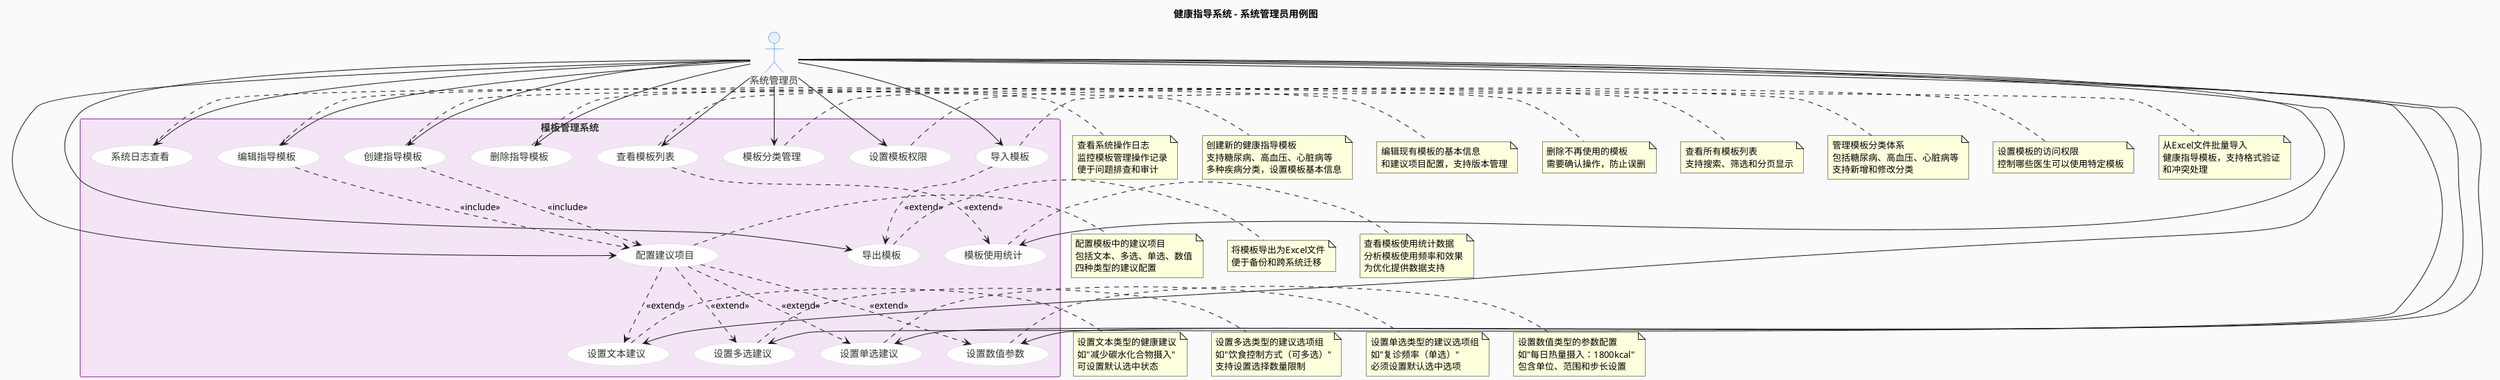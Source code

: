 @startuml 系统管理员用例图

skinparam backgroundColor #FAFAFA
skinparam actor {
    BackgroundColor #E3F2FD
    BorderColor #1976D2
    FontColor #333333
}
skinparam usecase {
    BackgroundColor #FFFFFF
    BorderColor #CCCCCC
    FontColor #333333
}
skinparam rectangle {
    BackgroundColor #F3E5F5
    BorderColor #9C27B0
    FontColor #333333
}

title 健康指导系统 - 系统管理员用例图

' 参与者
actor "系统管理员" as Admin

' 系统边界
rectangle "模板管理系统" {
    
    ' 模板基础管理用例
    usecase "创建指导模板" as UC1
    usecase "编辑指导模板" as UC2
    usecase "删除指导模板" as UC3
    usecase "查看模板列表" as UC4
    
    ' 模板分类管理用例
    usecase "模板分类管理" as UC5
    usecase "设置模板权限" as UC6
    
    ' 模板导入导出用例
    usecase "导入模板" as UC7
    usecase "导出模板" as UC8
    
    ' 建议项目配置用例
    usecase "配置建议项目" as UC9
    usecase "设置文本建议" as UC10
    usecase "设置多选建议" as UC11
    usecase "设置单选建议" as UC12
    usecase "设置数值参数" as UC13
    
    ' 系统维护用例
    usecase "模板使用统计" as UC14
    usecase "系统日志查看" as UC15
}

' 参与者与用例的关联
Admin --> UC1
Admin --> UC2
Admin --> UC3
Admin --> UC4
Admin --> UC5
Admin --> UC6
Admin --> UC7
Admin --> UC8
Admin --> UC9
Admin --> UC10
Admin --> UC11
Admin --> UC12
Admin --> UC13
Admin --> UC14
Admin --> UC15

' 用例之间的关系
UC1 ..> UC9 : <<include>>
UC2 ..> UC9 : <<include>>
UC9 ..> UC10 : <<extend>>
UC9 ..> UC11 : <<extend>>
UC9 ..> UC12 : <<extend>>
UC9 ..> UC13 : <<extend>>
UC4 ..> UC14 : <<extend>>
UC7 ..> UC8 : <<extend>>

' 添加详细注释
note right of UC1 : 创建新的健康指导模板\n支持糖尿病、高血压、心脏病等\n多种疾病分类，设置模板基本信息
note right of UC2 : 编辑现有模板的基本信息\n和建议项目配置，支持版本管理
note right of UC3 : 删除不再使用的模板\n需要确认操作，防止误删
note right of UC4 : 查看所有模板列表\n支持搜索、筛选和分页显示
note right of UC5 : 管理模板分类体系\n包括糖尿病、高血压、心脏病等\n支持新增和修改分类
note right of UC6 : 设置模板的访问权限\n控制哪些医生可以使用特定模板
note right of UC7 : 从Excel文件批量导入\n健康指导模板，支持格式验证\n和冲突处理
note right of UC8 : 将模板导出为Excel文件\n便于备份和跨系统迁移
note right of UC9 : 配置模板中的建议项目\n包括文本、多选、单选、数值\n四种类型的建议配置
note right of UC10 : 设置文本类型的健康建议\n如"减少碳水化合物摄入"\n可设置默认选中状态
note right of UC11 : 设置多选类型的建议选项组\n如"饮食控制方式（可多选）"\n支持设置选择数量限制
note right of UC12 : 设置单选类型的建议选项组\n如"复诊频率（单选）"\n必须设置默认选中选项
note right of UC13 : 设置数值类型的参数配置\n如"每日热量摄入：1800kcal"\n包含单位、范围和步长设置
note right of UC14 : 查看模板使用统计数据\n分析模板使用频率和效果\n为优化提供数据支持
note right of UC15 : 查看系统操作日志\n监控模板管理操作记录\n便于问题排查和审计

@enduml